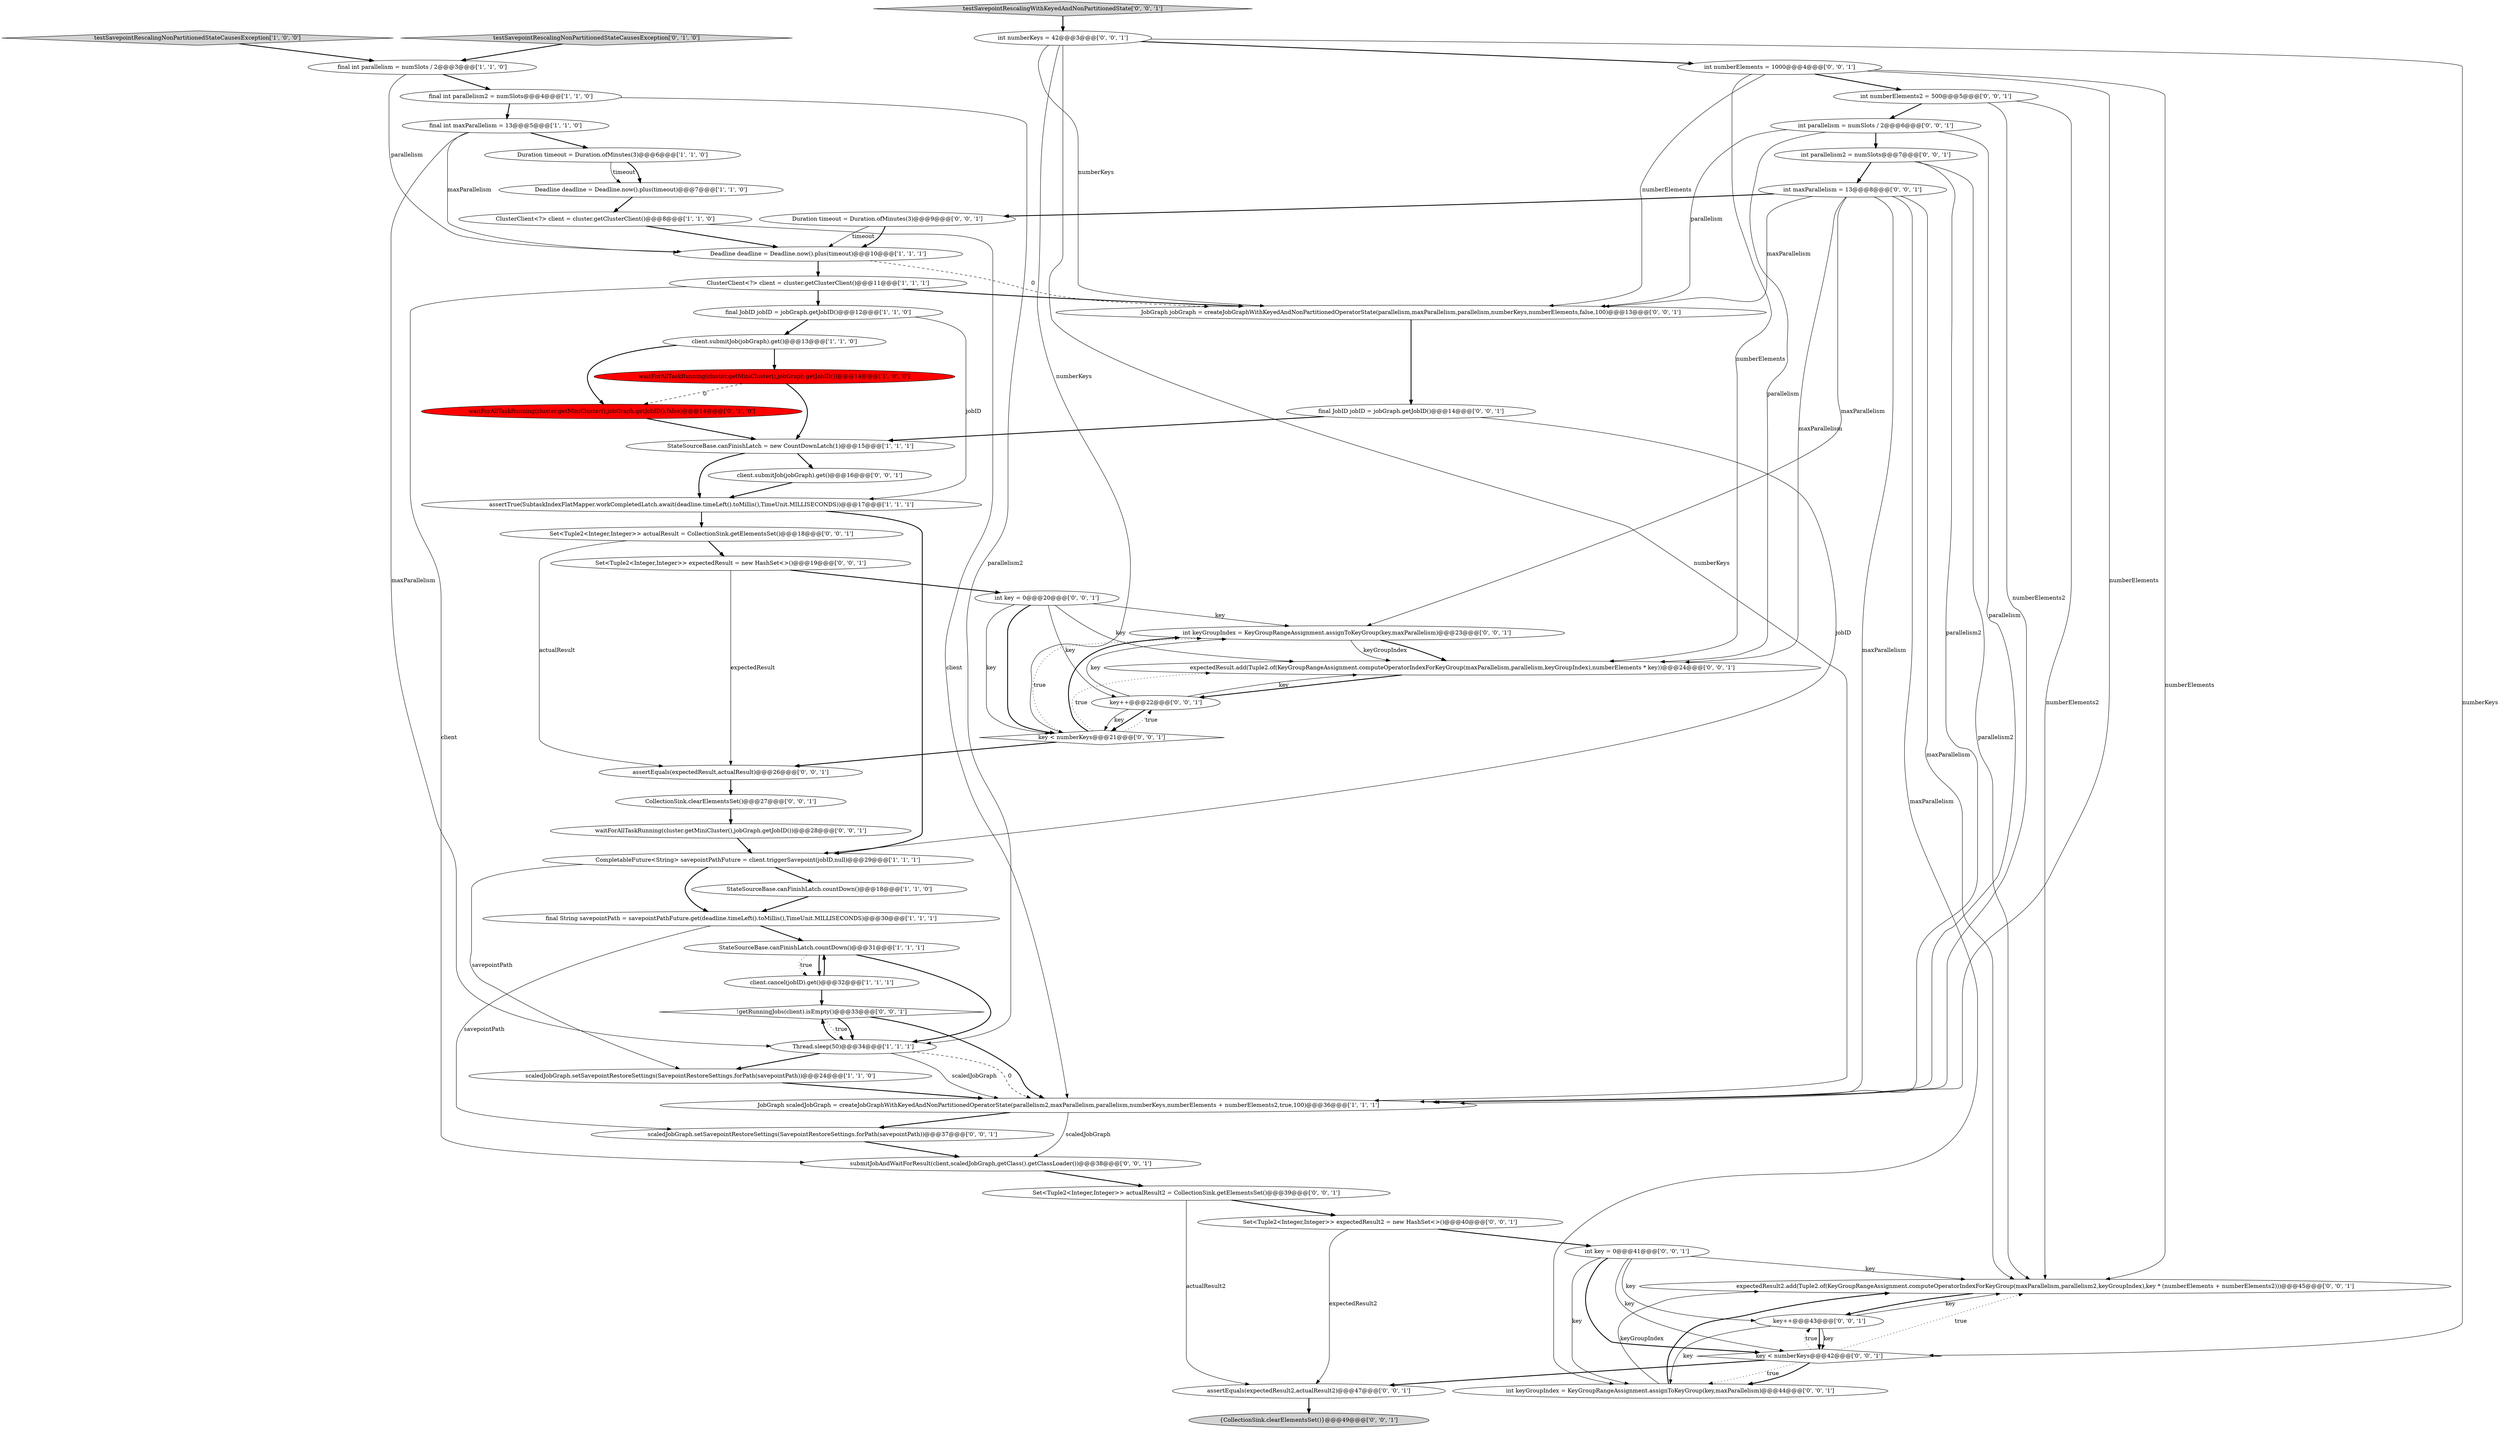 digraph {
55 [style = filled, label = "int key = 0@@@20@@@['0', '0', '1']", fillcolor = white, shape = ellipse image = "AAA0AAABBB3BBB"];
31 [style = filled, label = "int numberKeys = 42@@@3@@@['0', '0', '1']", fillcolor = white, shape = ellipse image = "AAA0AAABBB3BBB"];
52 [style = filled, label = "client.submitJob(jobGraph).get()@@@16@@@['0', '0', '1']", fillcolor = white, shape = ellipse image = "AAA0AAABBB3BBB"];
0 [style = filled, label = "final int parallelism = numSlots / 2@@@3@@@['1', '1', '0']", fillcolor = white, shape = ellipse image = "AAA0AAABBB1BBB"];
44 [style = filled, label = "int numberElements2 = 500@@@5@@@['0', '0', '1']", fillcolor = white, shape = ellipse image = "AAA0AAABBB3BBB"];
19 [style = filled, label = "StateSourceBase.canFinishLatch.countDown()@@@18@@@['1', '1', '0']", fillcolor = white, shape = ellipse image = "AAA0AAABBB1BBB"];
24 [style = filled, label = "submitJobAndWaitForResult(client,scaledJobGraph,getClass().getClassLoader())@@@38@@@['0', '0', '1']", fillcolor = white, shape = ellipse image = "AAA0AAABBB3BBB"];
27 [style = filled, label = "testSavepointRescalingWithKeyedAndNonPartitionedState['0', '0', '1']", fillcolor = lightgray, shape = diamond image = "AAA0AAABBB3BBB"];
10 [style = filled, label = "final int maxParallelism = 13@@@5@@@['1', '1', '0']", fillcolor = white, shape = ellipse image = "AAA0AAABBB1BBB"];
14 [style = filled, label = "final String savepointPath = savepointPathFuture.get(deadline.timeLeft().toMillis(),TimeUnit.MILLISECONDS)@@@30@@@['1', '1', '1']", fillcolor = white, shape = ellipse image = "AAA0AAABBB1BBB"];
40 [style = filled, label = "waitForAllTaskRunning(cluster.getMiniCluster(),jobGraph.getJobID())@@@28@@@['0', '0', '1']", fillcolor = white, shape = ellipse image = "AAA0AAABBB3BBB"];
41 [style = filled, label = "int maxParallelism = 13@@@8@@@['0', '0', '1']", fillcolor = white, shape = ellipse image = "AAA0AAABBB3BBB"];
49 [style = filled, label = "int keyGroupIndex = KeyGroupRangeAssignment.assignToKeyGroup(key,maxParallelism)@@@23@@@['0', '0', '1']", fillcolor = white, shape = ellipse image = "AAA0AAABBB3BBB"];
30 [style = filled, label = "{CollectionSink.clearElementsSet()}@@@49@@@['0', '0', '1']", fillcolor = lightgray, shape = ellipse image = "AAA0AAABBB3BBB"];
50 [style = filled, label = "CollectionSink.clearElementsSet()@@@27@@@['0', '0', '1']", fillcolor = white, shape = ellipse image = "AAA0AAABBB3BBB"];
25 [style = filled, label = "int numberElements = 1000@@@4@@@['0', '0', '1']", fillcolor = white, shape = ellipse image = "AAA0AAABBB3BBB"];
47 [style = filled, label = "int parallelism = numSlots / 2@@@6@@@['0', '0', '1']", fillcolor = white, shape = ellipse image = "AAA0AAABBB3BBB"];
37 [style = filled, label = "int key = 0@@@41@@@['0', '0', '1']", fillcolor = white, shape = ellipse image = "AAA0AAABBB3BBB"];
46 [style = filled, label = "assertEquals(expectedResult2,actualResult2)@@@47@@@['0', '0', '1']", fillcolor = white, shape = ellipse image = "AAA0AAABBB3BBB"];
51 [style = filled, label = "Duration timeout = Duration.ofMinutes(3)@@@9@@@['0', '0', '1']", fillcolor = white, shape = ellipse image = "AAA0AAABBB3BBB"];
22 [style = filled, label = "waitForAllTaskRunning(cluster.getMiniCluster(),jobGraph.getJobID(),false)@@@14@@@['0', '1', '0']", fillcolor = red, shape = ellipse image = "AAA1AAABBB2BBB"];
32 [style = filled, label = "expectedResult2.add(Tuple2.of(KeyGroupRangeAssignment.computeOperatorIndexForKeyGroup(maxParallelism,parallelism2,keyGroupIndex),key * (numberElements + numberElements2)))@@@45@@@['0', '0', '1']", fillcolor = white, shape = ellipse image = "AAA0AAABBB3BBB"];
53 [style = filled, label = "!getRunningJobs(client).isEmpty()@@@33@@@['0', '0', '1']", fillcolor = white, shape = diamond image = "AAA0AAABBB3BBB"];
35 [style = filled, label = "key < numberKeys@@@21@@@['0', '0', '1']", fillcolor = white, shape = diamond image = "AAA0AAABBB3BBB"];
1 [style = filled, label = "final JobID jobID = jobGraph.getJobID()@@@12@@@['1', '1', '0']", fillcolor = white, shape = ellipse image = "AAA0AAABBB1BBB"];
15 [style = filled, label = "ClusterClient<?> client = cluster.getClusterClient()@@@8@@@['1', '1', '0']", fillcolor = white, shape = ellipse image = "AAA0AAABBB1BBB"];
56 [style = filled, label = "Set<Tuple2<Integer,Integer>> expectedResult2 = new HashSet<>()@@@40@@@['0', '0', '1']", fillcolor = white, shape = ellipse image = "AAA0AAABBB3BBB"];
26 [style = filled, label = "key++@@@43@@@['0', '0', '1']", fillcolor = white, shape = ellipse image = "AAA0AAABBB3BBB"];
4 [style = filled, label = "Deadline deadline = Deadline.now().plus(timeout)@@@7@@@['1', '1', '0']", fillcolor = white, shape = ellipse image = "AAA0AAABBB1BBB"];
8 [style = filled, label = "client.submitJob(jobGraph).get()@@@13@@@['1', '1', '0']", fillcolor = white, shape = ellipse image = "AAA0AAABBB1BBB"];
54 [style = filled, label = "final JobID jobID = jobGraph.getJobID()@@@14@@@['0', '0', '1']", fillcolor = white, shape = ellipse image = "AAA0AAABBB3BBB"];
43 [style = filled, label = "assertEquals(expectedResult,actualResult)@@@26@@@['0', '0', '1']", fillcolor = white, shape = ellipse image = "AAA0AAABBB3BBB"];
28 [style = filled, label = "key < numberKeys@@@42@@@['0', '0', '1']", fillcolor = white, shape = diamond image = "AAA0AAABBB3BBB"];
23 [style = filled, label = "testSavepointRescalingNonPartitionedStateCausesException['0', '1', '0']", fillcolor = lightgray, shape = diamond image = "AAA0AAABBB2BBB"];
34 [style = filled, label = "scaledJobGraph.setSavepointRestoreSettings(SavepointRestoreSettings.forPath(savepointPath))@@@37@@@['0', '0', '1']", fillcolor = white, shape = ellipse image = "AAA0AAABBB3BBB"];
45 [style = filled, label = "expectedResult.add(Tuple2.of(KeyGroupRangeAssignment.computeOperatorIndexForKeyGroup(maxParallelism,parallelism,keyGroupIndex),numberElements * key))@@@24@@@['0', '0', '1']", fillcolor = white, shape = ellipse image = "AAA0AAABBB3BBB"];
48 [style = filled, label = "Set<Tuple2<Integer,Integer>> expectedResult = new HashSet<>()@@@19@@@['0', '0', '1']", fillcolor = white, shape = ellipse image = "AAA0AAABBB3BBB"];
5 [style = filled, label = "client.cancel(jobID).get()@@@32@@@['1', '1', '1']", fillcolor = white, shape = ellipse image = "AAA0AAABBB1BBB"];
20 [style = filled, label = "waitForAllTaskRunning(cluster.getMiniCluster(),jobGraph.getJobID())@@@14@@@['1', '0', '0']", fillcolor = red, shape = ellipse image = "AAA1AAABBB1BBB"];
7 [style = filled, label = "assertTrue(SubtaskIndexFlatMapper.workCompletedLatch.await(deadline.timeLeft().toMillis(),TimeUnit.MILLISECONDS))@@@17@@@['1', '1', '1']", fillcolor = white, shape = ellipse image = "AAA0AAABBB1BBB"];
38 [style = filled, label = "key++@@@22@@@['0', '0', '1']", fillcolor = white, shape = ellipse image = "AAA0AAABBB3BBB"];
9 [style = filled, label = "StateSourceBase.canFinishLatch = new CountDownLatch(1)@@@15@@@['1', '1', '1']", fillcolor = white, shape = ellipse image = "AAA0AAABBB1BBB"];
2 [style = filled, label = "scaledJobGraph.setSavepointRestoreSettings(SavepointRestoreSettings.forPath(savepointPath))@@@24@@@['1', '1', '0']", fillcolor = white, shape = ellipse image = "AAA0AAABBB1BBB"];
3 [style = filled, label = "Deadline deadline = Deadline.now().plus(timeout)@@@10@@@['1', '1', '1']", fillcolor = white, shape = ellipse image = "AAA0AAABBB1BBB"];
17 [style = filled, label = "testSavepointRescalingNonPartitionedStateCausesException['1', '0', '0']", fillcolor = lightgray, shape = diamond image = "AAA0AAABBB1BBB"];
18 [style = filled, label = "final int parallelism2 = numSlots@@@4@@@['1', '1', '0']", fillcolor = white, shape = ellipse image = "AAA0AAABBB1BBB"];
16 [style = filled, label = "ClusterClient<?> client = cluster.getClusterClient()@@@11@@@['1', '1', '1']", fillcolor = white, shape = ellipse image = "AAA0AAABBB1BBB"];
13 [style = filled, label = "CompletableFuture<String> savepointPathFuture = client.triggerSavepoint(jobID,null)@@@29@@@['1', '1', '1']", fillcolor = white, shape = ellipse image = "AAA0AAABBB1BBB"];
42 [style = filled, label = "Set<Tuple2<Integer,Integer>> actualResult = CollectionSink.getElementsSet()@@@18@@@['0', '0', '1']", fillcolor = white, shape = ellipse image = "AAA0AAABBB3BBB"];
33 [style = filled, label = "int parallelism2 = numSlots@@@7@@@['0', '0', '1']", fillcolor = white, shape = ellipse image = "AAA0AAABBB3BBB"];
6 [style = filled, label = "JobGraph scaledJobGraph = createJobGraphWithKeyedAndNonPartitionedOperatorState(parallelism2,maxParallelism,parallelism,numberKeys,numberElements + numberElements2,true,100)@@@36@@@['1', '1', '1']", fillcolor = white, shape = ellipse image = "AAA0AAABBB1BBB"];
21 [style = filled, label = "StateSourceBase.canFinishLatch.countDown()@@@31@@@['1', '1', '1']", fillcolor = white, shape = ellipse image = "AAA0AAABBB1BBB"];
39 [style = filled, label = "JobGraph jobGraph = createJobGraphWithKeyedAndNonPartitionedOperatorState(parallelism,maxParallelism,parallelism,numberKeys,numberElements,false,100)@@@13@@@['0', '0', '1']", fillcolor = white, shape = ellipse image = "AAA0AAABBB3BBB"];
36 [style = filled, label = "Set<Tuple2<Integer,Integer>> actualResult2 = CollectionSink.getElementsSet()@@@39@@@['0', '0', '1']", fillcolor = white, shape = ellipse image = "AAA0AAABBB3BBB"];
11 [style = filled, label = "Duration timeout = Duration.ofMinutes(3)@@@6@@@['1', '1', '0']", fillcolor = white, shape = ellipse image = "AAA0AAABBB1BBB"];
12 [style = filled, label = "Thread.sleep(50)@@@34@@@['1', '1', '1']", fillcolor = white, shape = ellipse image = "AAA0AAABBB1BBB"];
29 [style = filled, label = "int keyGroupIndex = KeyGroupRangeAssignment.assignToKeyGroup(key,maxParallelism)@@@44@@@['0', '0', '1']", fillcolor = white, shape = ellipse image = "AAA0AAABBB3BBB"];
41->6 [style = solid, label="maxParallelism"];
12->53 [style = bold, label=""];
37->28 [style = bold, label=""];
20->9 [style = bold, label=""];
2->6 [style = bold, label=""];
41->32 [style = solid, label="maxParallelism"];
4->15 [style = bold, label=""];
47->45 [style = solid, label="parallelism"];
0->3 [style = solid, label="parallelism"];
39->54 [style = bold, label=""];
42->48 [style = bold, label=""];
14->34 [style = solid, label="savepointPath"];
3->16 [style = bold, label=""];
35->43 [style = bold, label=""];
9->7 [style = bold, label=""];
47->33 [style = bold, label=""];
40->13 [style = bold, label=""];
25->44 [style = bold, label=""];
16->24 [style = solid, label="client"];
55->35 [style = solid, label="key"];
15->6 [style = solid, label="client"];
29->32 [style = solid, label="keyGroupIndex"];
12->2 [style = bold, label=""];
8->20 [style = bold, label=""];
34->24 [style = bold, label=""];
55->45 [style = solid, label="key"];
31->35 [style = solid, label="numberKeys"];
45->38 [style = bold, label=""];
47->39 [style = solid, label="parallelism"];
37->26 [style = solid, label="key"];
26->28 [style = bold, label=""];
9->52 [style = bold, label=""];
44->47 [style = bold, label=""];
10->3 [style = solid, label="maxParallelism"];
13->14 [style = bold, label=""];
11->4 [style = solid, label="timeout"];
12->6 [style = solid, label="scaledJobGraph"];
31->28 [style = solid, label="numberKeys"];
26->32 [style = solid, label="key"];
10->11 [style = bold, label=""];
21->5 [style = dotted, label="true"];
26->29 [style = solid, label="key"];
38->49 [style = solid, label="key"];
3->39 [style = dashed, label="0"];
22->9 [style = bold, label=""];
35->38 [style = dotted, label="true"];
27->31 [style = bold, label=""];
33->41 [style = bold, label=""];
25->6 [style = solid, label="numberElements"];
35->49 [style = dotted, label="true"];
32->26 [style = bold, label=""];
8->22 [style = bold, label=""];
42->43 [style = solid, label="actualResult"];
28->29 [style = dotted, label="true"];
5->21 [style = bold, label=""];
54->13 [style = solid, label="jobID"];
25->32 [style = solid, label="numberElements"];
44->32 [style = solid, label="numberElements2"];
29->32 [style = bold, label=""];
48->55 [style = bold, label=""];
5->53 [style = bold, label=""];
7->42 [style = bold, label=""];
16->39 [style = bold, label=""];
41->45 [style = solid, label="maxParallelism"];
52->7 [style = bold, label=""];
55->35 [style = bold, label=""];
38->35 [style = bold, label=""];
37->29 [style = solid, label="key"];
26->28 [style = solid, label="key"];
14->21 [style = bold, label=""];
1->7 [style = solid, label="jobID"];
28->29 [style = bold, label=""];
49->45 [style = bold, label=""];
41->39 [style = solid, label="maxParallelism"];
25->45 [style = solid, label="numberElements"];
31->25 [style = bold, label=""];
1->8 [style = bold, label=""];
6->34 [style = bold, label=""];
44->6 [style = solid, label="numberElements2"];
41->49 [style = solid, label="maxParallelism"];
55->38 [style = solid, label="key"];
38->45 [style = solid, label="key"];
11->4 [style = bold, label=""];
56->37 [style = bold, label=""];
41->29 [style = solid, label="maxParallelism"];
35->49 [style = bold, label=""];
25->39 [style = solid, label="numberElements"];
15->3 [style = bold, label=""];
53->12 [style = dotted, label="true"];
23->0 [style = bold, label=""];
49->45 [style = solid, label="keyGroupIndex"];
21->12 [style = bold, label=""];
21->5 [style = bold, label=""];
12->6 [style = dashed, label="0"];
13->19 [style = bold, label=""];
33->6 [style = solid, label="parallelism2"];
17->0 [style = bold, label=""];
46->30 [style = bold, label=""];
19->14 [style = bold, label=""];
28->32 [style = dotted, label="true"];
18->10 [style = bold, label=""];
16->1 [style = bold, label=""];
55->49 [style = solid, label="key"];
36->46 [style = solid, label="actualResult2"];
0->18 [style = bold, label=""];
13->2 [style = solid, label="savepointPath"];
53->12 [style = bold, label=""];
35->45 [style = dotted, label="true"];
7->13 [style = bold, label=""];
36->56 [style = bold, label=""];
43->50 [style = bold, label=""];
10->12 [style = solid, label="maxParallelism"];
37->28 [style = solid, label="key"];
47->6 [style = solid, label="parallelism"];
51->3 [style = bold, label=""];
24->36 [style = bold, label=""];
28->46 [style = bold, label=""];
48->43 [style = solid, label="expectedResult"];
38->35 [style = solid, label="key"];
41->51 [style = bold, label=""];
28->26 [style = dotted, label="true"];
50->40 [style = bold, label=""];
54->9 [style = bold, label=""];
53->6 [style = bold, label=""];
31->39 [style = solid, label="numberKeys"];
51->3 [style = solid, label="timeout"];
6->24 [style = solid, label="scaledJobGraph"];
37->32 [style = solid, label="key"];
20->22 [style = dashed, label="0"];
56->46 [style = solid, label="expectedResult2"];
31->6 [style = solid, label="numberKeys"];
18->12 [style = solid, label="parallelism2"];
33->32 [style = solid, label="parallelism2"];
}
